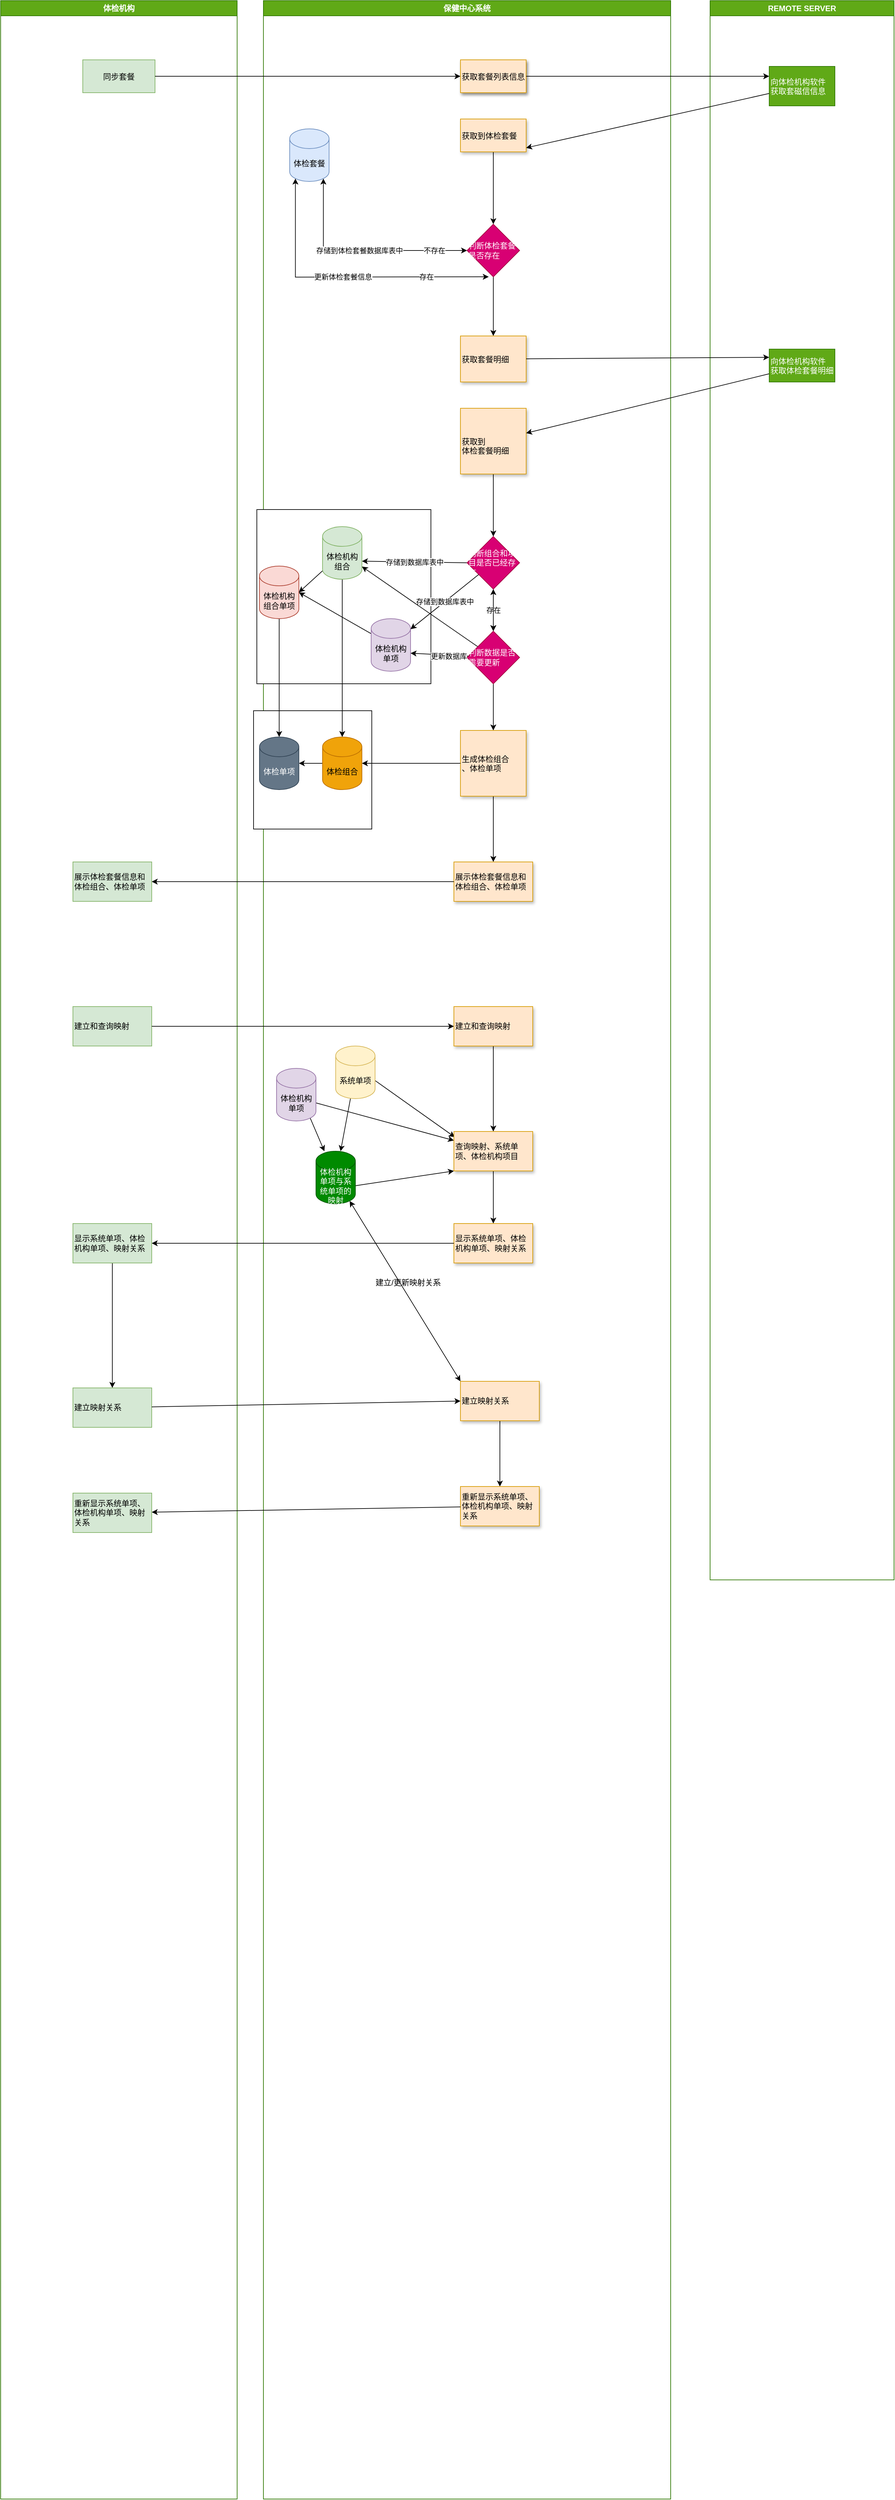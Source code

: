 <mxfile version="14.8.5" type="github">
  <diagram id="I1acQup80pIm7hhBkFKN" name="Page-1">
    <mxGraphModel dx="-42" dy="485" grid="1" gridSize="10" guides="1" tooltips="1" connect="1" arrows="1" fold="1" page="1" pageScale="1" pageWidth="827" pageHeight="1169" math="0" shadow="0">
      <root>
        <mxCell id="0" />
        <mxCell id="1" parent="0" />
        <mxCell id="JNjtPGQv4dUMdPtZdE4I-110" value="保健中心系统" style="swimlane;whiteSpace=wrap;fillColor=#60a917;strokeColor=#2D7600;fontColor=#ffffff;" parent="1" vertex="1">
          <mxGeometry x="1490" y="130" width="620" height="3800" as="geometry" />
        </mxCell>
        <mxCell id="TA7IZTzMVxlUGsbhdg7N-36" value="" style="whiteSpace=wrap;html=1;aspect=fixed;" vertex="1" parent="JNjtPGQv4dUMdPtZdE4I-110">
          <mxGeometry x="-15" y="1080" width="180" height="180" as="geometry" />
        </mxCell>
        <mxCell id="JNjtPGQv4dUMdPtZdE4I-171" value="" style="whiteSpace=wrap;html=1;aspect=fixed;align=left;" parent="JNjtPGQv4dUMdPtZdE4I-110" vertex="1">
          <mxGeometry x="-10" y="774" width="265" height="265" as="geometry" />
        </mxCell>
        <mxCell id="JNjtPGQv4dUMdPtZdE4I-147" style="rounded=0;orthogonalLoop=1;jettySize=auto;html=1;entryX=1;entryY=0.5;entryDx=0;entryDy=0;entryPerimeter=0;" parent="JNjtPGQv4dUMdPtZdE4I-110" source="JNjtPGQv4dUMdPtZdE4I-115" target="JNjtPGQv4dUMdPtZdE4I-117" edge="1">
          <mxGeometry relative="1" as="geometry" />
        </mxCell>
        <mxCell id="JNjtPGQv4dUMdPtZdE4I-115" value="体检机构单项" style="shape=cylinder3;whiteSpace=wrap;html=1;boundedLbl=1;backgroundOutline=1;size=15;fillColor=#e1d5e7;strokeColor=#9673a6;" parent="JNjtPGQv4dUMdPtZdE4I-110" vertex="1">
          <mxGeometry x="164" y="940" width="60" height="80" as="geometry" />
        </mxCell>
        <mxCell id="TA7IZTzMVxlUGsbhdg7N-8" style="rounded=0;orthogonalLoop=1;jettySize=auto;html=1;exitX=0.5;exitY=1;exitDx=0;exitDy=0;exitPerimeter=0;startArrow=none;startFill=0;" edge="1" parent="JNjtPGQv4dUMdPtZdE4I-110" source="JNjtPGQv4dUMdPtZdE4I-117" target="TA7IZTzMVxlUGsbhdg7N-6">
          <mxGeometry relative="1" as="geometry" />
        </mxCell>
        <mxCell id="JNjtPGQv4dUMdPtZdE4I-117" value="体检机构组合单项" style="shape=cylinder3;whiteSpace=wrap;html=1;boundedLbl=1;backgroundOutline=1;size=15;fillColor=#fad9d5;strokeColor=#ae4132;" parent="JNjtPGQv4dUMdPtZdE4I-110" vertex="1">
          <mxGeometry x="-6" y="860" width="60" height="80" as="geometry" />
        </mxCell>
        <mxCell id="JNjtPGQv4dUMdPtZdE4I-146" style="rounded=0;orthogonalLoop=1;jettySize=auto;html=1;entryX=1;entryY=0.5;entryDx=0;entryDy=0;entryPerimeter=0;" parent="JNjtPGQv4dUMdPtZdE4I-110" source="JNjtPGQv4dUMdPtZdE4I-116" target="JNjtPGQv4dUMdPtZdE4I-117" edge="1">
          <mxGeometry relative="1" as="geometry" />
        </mxCell>
        <mxCell id="TA7IZTzMVxlUGsbhdg7N-7" style="edgeStyle=orthogonalEdgeStyle;rounded=0;orthogonalLoop=1;jettySize=auto;html=1;exitX=0.5;exitY=1;exitDx=0;exitDy=0;exitPerimeter=0;entryX=0.5;entryY=0;entryDx=0;entryDy=0;entryPerimeter=0;startArrow=none;startFill=0;" edge="1" parent="JNjtPGQv4dUMdPtZdE4I-110" source="JNjtPGQv4dUMdPtZdE4I-116" target="TA7IZTzMVxlUGsbhdg7N-5">
          <mxGeometry relative="1" as="geometry" />
        </mxCell>
        <mxCell id="JNjtPGQv4dUMdPtZdE4I-116" value="体检机构组合" style="shape=cylinder3;whiteSpace=wrap;html=1;boundedLbl=1;backgroundOutline=1;size=15;fillColor=#d5e8d4;strokeColor=#82b366;" parent="JNjtPGQv4dUMdPtZdE4I-110" vertex="1">
          <mxGeometry x="90" y="800" width="60" height="80" as="geometry" />
        </mxCell>
        <mxCell id="JNjtPGQv4dUMdPtZdE4I-129" value="获取套餐列表信息" style="fillColor=#647687;strokeColor=#314354;fontColor=#ffffff;shadow=1;" parent="JNjtPGQv4dUMdPtZdE4I-110" vertex="1">
          <mxGeometry x="300" y="90" width="100" height="50" as="geometry" />
        </mxCell>
        <mxCell id="JNjtPGQv4dUMdPtZdE4I-135" value="存储到体检套餐数据库表中" style="edgeStyle=orthogonalEdgeStyle;rounded=0;orthogonalLoop=1;jettySize=auto;html=1;exitX=0;exitY=0.5;exitDx=0;exitDy=0;entryX=0.855;entryY=1;entryDx=0;entryDy=-4.35;entryPerimeter=0;startArrow=classic;startFill=1;" parent="JNjtPGQv4dUMdPtZdE4I-110" source="JNjtPGQv4dUMdPtZdE4I-164" target="JNjtPGQv4dUMdPtZdE4I-136" edge="1">
          <mxGeometry relative="1" as="geometry">
            <mxPoint x="350" y="370" as="targetPoint" />
          </mxGeometry>
        </mxCell>
        <mxCell id="JNjtPGQv4dUMdPtZdE4I-166" value="不存在" style="edgeLabel;html=1;align=center;verticalAlign=middle;resizable=0;points=[];" parent="JNjtPGQv4dUMdPtZdE4I-135" vertex="1" connectable="0">
          <mxGeometry x="-0.695" relative="1" as="geometry">
            <mxPoint as="offset" />
          </mxGeometry>
        </mxCell>
        <mxCell id="JNjtPGQv4dUMdPtZdE4I-136" value="体检套餐" style="shape=cylinder3;whiteSpace=wrap;html=1;boundedLbl=1;backgroundOutline=1;size=15;fillColor=#dae8fc;strokeColor=#6c8ebf;" parent="JNjtPGQv4dUMdPtZdE4I-110" vertex="1">
          <mxGeometry x="40" y="195" width="60" height="80" as="geometry" />
        </mxCell>
        <mxCell id="JNjtPGQv4dUMdPtZdE4I-137" value="获取套餐明细" style="fillColor=#FFFFC0;strokeColor=#FF0000;align=left;" parent="JNjtPGQv4dUMdPtZdE4I-110" vertex="1">
          <mxGeometry x="300" y="510" width="100" height="70" as="geometry" />
        </mxCell>
        <mxCell id="JNjtPGQv4dUMdPtZdE4I-149" value="" style="edgeStyle=orthogonalEdgeStyle;rounded=0;orthogonalLoop=1;jettySize=auto;html=1;" parent="JNjtPGQv4dUMdPtZdE4I-110" source="JNjtPGQv4dUMdPtZdE4I-141" target="JNjtPGQv4dUMdPtZdE4I-148" edge="1">
          <mxGeometry relative="1" as="geometry" />
        </mxCell>
        <mxCell id="JNjtPGQv4dUMdPtZdE4I-141" value="&#xa;获取到&#xa;体检套餐明细" style="fillColor=#FFFFC0;strokeColor=#FF0000;align=left;" parent="JNjtPGQv4dUMdPtZdE4I-110" vertex="1">
          <mxGeometry x="300" y="620" width="100" height="100" as="geometry" />
        </mxCell>
        <mxCell id="JNjtPGQv4dUMdPtZdE4I-145" value="存储到数据库表中" style="rounded=0;orthogonalLoop=1;jettySize=auto;html=1;exitX=0;exitY=0.5;exitDx=0;exitDy=0;entryX=1;entryY=0;entryDx=0;entryDy=52.5;entryPerimeter=0;" parent="JNjtPGQv4dUMdPtZdE4I-110" source="JNjtPGQv4dUMdPtZdE4I-148" target="JNjtPGQv4dUMdPtZdE4I-116" edge="1">
          <mxGeometry relative="1" as="geometry">
            <mxPoint x="300" y="740" as="sourcePoint" />
            <mxPoint x="100" y="740" as="targetPoint" />
          </mxGeometry>
        </mxCell>
        <mxCell id="JNjtPGQv4dUMdPtZdE4I-153" value="存在" style="edgeStyle=orthogonalEdgeStyle;rounded=0;orthogonalLoop=1;jettySize=auto;html=1;entryX=0.5;entryY=0;entryDx=0;entryDy=0;" parent="JNjtPGQv4dUMdPtZdE4I-110" source="JNjtPGQv4dUMdPtZdE4I-148" target="JNjtPGQv4dUMdPtZdE4I-170" edge="1">
          <mxGeometry relative="1" as="geometry" />
        </mxCell>
        <mxCell id="JNjtPGQv4dUMdPtZdE4I-197" value="" style="rounded=0;orthogonalLoop=1;jettySize=auto;html=1;startArrow=classic;startFill=1;endArrow=classic;endFill=1;" parent="JNjtPGQv4dUMdPtZdE4I-110" source="JNjtPGQv4dUMdPtZdE4I-148" target="JNjtPGQv4dUMdPtZdE4I-170" edge="1">
          <mxGeometry relative="1" as="geometry" />
        </mxCell>
        <mxCell id="TA7IZTzMVxlUGsbhdg7N-10" value="存储到数据库表中" style="rounded=0;orthogonalLoop=1;jettySize=auto;html=1;startArrow=none;startFill=0;" edge="1" parent="JNjtPGQv4dUMdPtZdE4I-110" source="JNjtPGQv4dUMdPtZdE4I-148" target="JNjtPGQv4dUMdPtZdE4I-115">
          <mxGeometry relative="1" as="geometry" />
        </mxCell>
        <mxCell id="JNjtPGQv4dUMdPtZdE4I-148" value="判断组合和项目是否已经存在" style="rhombus;whiteSpace=wrap;html=1;align=left;strokeColor=#A50040;fillColor=#d80073;fontColor=#ffffff;" parent="JNjtPGQv4dUMdPtZdE4I-110" vertex="1">
          <mxGeometry x="310" y="815" width="80" height="80" as="geometry" />
        </mxCell>
        <mxCell id="TA7IZTzMVxlUGsbhdg7N-20" style="edgeStyle=orthogonalEdgeStyle;rounded=0;orthogonalLoop=1;jettySize=auto;html=1;startArrow=none;startFill=0;" edge="1" parent="JNjtPGQv4dUMdPtZdE4I-110" source="JNjtPGQv4dUMdPtZdE4I-152" target="TA7IZTzMVxlUGsbhdg7N-19">
          <mxGeometry relative="1" as="geometry" />
        </mxCell>
        <mxCell id="JNjtPGQv4dUMdPtZdE4I-152" value="建立和查询映射" style="whiteSpace=wrap;html=1;align=left;strokeColor=#FF0000;fillColor=#FFFFC0;" parent="JNjtPGQv4dUMdPtZdE4I-110" vertex="1">
          <mxGeometry x="290" y="1530" width="120" height="60" as="geometry" />
        </mxCell>
        <mxCell id="JNjtPGQv4dUMdPtZdE4I-168" style="rounded=0;orthogonalLoop=1;jettySize=auto;html=1;entryX=0.5;entryY=0;entryDx=0;entryDy=0;startArrow=none;startFill=0;" parent="JNjtPGQv4dUMdPtZdE4I-110" source="JNjtPGQv4dUMdPtZdE4I-164" target="JNjtPGQv4dUMdPtZdE4I-137" edge="1">
          <mxGeometry relative="1" as="geometry" />
        </mxCell>
        <mxCell id="JNjtPGQv4dUMdPtZdE4I-192" value="更新体检套餐信息" style="edgeStyle=orthogonalEdgeStyle;rounded=0;orthogonalLoop=1;jettySize=auto;html=1;entryX=0.145;entryY=1;entryDx=0;entryDy=-4.35;entryPerimeter=0;startArrow=classic;startFill=1;" parent="JNjtPGQv4dUMdPtZdE4I-110" target="JNjtPGQv4dUMdPtZdE4I-136" edge="1">
          <mxGeometry relative="1" as="geometry">
            <mxPoint x="343" y="420" as="sourcePoint" />
          </mxGeometry>
        </mxCell>
        <mxCell id="JNjtPGQv4dUMdPtZdE4I-193" value="存在" style="edgeLabel;html=1;align=center;verticalAlign=middle;resizable=0;points=[];" parent="JNjtPGQv4dUMdPtZdE4I-192" vertex="1" connectable="0">
          <mxGeometry x="-0.573" relative="1" as="geometry">
            <mxPoint as="offset" />
          </mxGeometry>
        </mxCell>
        <mxCell id="JNjtPGQv4dUMdPtZdE4I-164" value="判断体检套餐是否存在" style="rhombus;whiteSpace=wrap;html=1;align=left;strokeColor=#A50040;fillColor=#d80073;fontColor=#ffffff;" parent="JNjtPGQv4dUMdPtZdE4I-110" vertex="1">
          <mxGeometry x="310" y="340" width="80" height="80" as="geometry" />
        </mxCell>
        <mxCell id="JNjtPGQv4dUMdPtZdE4I-174" style="rounded=0;orthogonalLoop=1;jettySize=auto;html=1;exitX=0.5;exitY=1;exitDx=0;exitDy=0;startArrow=none;startFill=0;" parent="JNjtPGQv4dUMdPtZdE4I-110" source="JNjtPGQv4dUMdPtZdE4I-170" edge="1">
          <mxGeometry relative="1" as="geometry">
            <mxPoint x="350" y="1110" as="targetPoint" />
          </mxGeometry>
        </mxCell>
        <mxCell id="TA7IZTzMVxlUGsbhdg7N-49" style="edgeStyle=none;rounded=0;orthogonalLoop=1;jettySize=auto;html=1;startArrow=none;startFill=0;" edge="1" parent="JNjtPGQv4dUMdPtZdE4I-110" source="JNjtPGQv4dUMdPtZdE4I-170" target="JNjtPGQv4dUMdPtZdE4I-116">
          <mxGeometry relative="1" as="geometry" />
        </mxCell>
        <mxCell id="JNjtPGQv4dUMdPtZdE4I-170" value="判断数据是否需要更新" style="rhombus;whiteSpace=wrap;html=1;align=left;strokeColor=#A50040;fillColor=#d80073;fontColor=#ffffff;" parent="JNjtPGQv4dUMdPtZdE4I-110" vertex="1">
          <mxGeometry x="310" y="959" width="80" height="80" as="geometry" />
        </mxCell>
        <mxCell id="TA7IZTzMVxlUGsbhdg7N-28" style="edgeStyle=none;rounded=0;orthogonalLoop=1;jettySize=auto;html=1;exitX=0;exitY=0;exitDx=0;exitDy=0;entryX=0.855;entryY=1;entryDx=0;entryDy=-4.35;entryPerimeter=0;startArrow=classic;startFill=1;" edge="1" parent="JNjtPGQv4dUMdPtZdE4I-110" source="JNjtPGQv4dUMdPtZdE4I-178" target="JNjtPGQv4dUMdPtZdE4I-181">
          <mxGeometry relative="1" as="geometry" />
        </mxCell>
        <mxCell id="JNjtPGQv4dUMdPtZdE4I-178" value="建立映射关系" style="whiteSpace=wrap;html=1;align=left;strokeColor=#FF0000;fillColor=#FFFFC0;" parent="JNjtPGQv4dUMdPtZdE4I-110" vertex="1">
          <mxGeometry x="300" y="2100" width="120" height="60" as="geometry" />
        </mxCell>
        <mxCell id="TA7IZTzMVxlUGsbhdg7N-25" style="rounded=0;orthogonalLoop=1;jettySize=auto;html=1;exitX=1;exitY=0;exitDx=0;exitDy=52.5;exitPerimeter=0;entryX=0;entryY=1;entryDx=0;entryDy=0;startArrow=none;startFill=0;" edge="1" parent="JNjtPGQv4dUMdPtZdE4I-110" source="JNjtPGQv4dUMdPtZdE4I-181" target="TA7IZTzMVxlUGsbhdg7N-19">
          <mxGeometry relative="1" as="geometry" />
        </mxCell>
        <mxCell id="JNjtPGQv4dUMdPtZdE4I-181" value="体检机构单项与系统单项的映射" style="shape=cylinder3;whiteSpace=wrap;html=1;boundedLbl=1;backgroundOutline=1;size=15;fillColor=#008a00;strokeColor=#005700;fontColor=#ffffff;" parent="JNjtPGQv4dUMdPtZdE4I-110" vertex="1">
          <mxGeometry x="80" y="1750" width="60" height="80" as="geometry" />
        </mxCell>
        <mxCell id="JNjtPGQv4dUMdPtZdE4I-188" style="edgeStyle=orthogonalEdgeStyle;rounded=0;orthogonalLoop=1;jettySize=auto;html=1;startArrow=none;startFill=0;exitX=0.5;exitY=1;exitDx=0;exitDy=0;" parent="JNjtPGQv4dUMdPtZdE4I-110" source="JNjtPGQv4dUMdPtZdE4I-178" edge="1">
          <mxGeometry relative="1" as="geometry">
            <mxPoint x="360" y="2260" as="targetPoint" />
            <mxPoint x="290" y="2294" as="sourcePoint" />
          </mxGeometry>
        </mxCell>
        <mxCell id="JNjtPGQv4dUMdPtZdE4I-172" style="rounded=0;orthogonalLoop=1;jettySize=auto;html=1;entryX=1;entryY=0;entryDx=0;entryDy=52.5;startArrow=none;startFill=0;entryPerimeter=0;" parent="JNjtPGQv4dUMdPtZdE4I-110" source="JNjtPGQv4dUMdPtZdE4I-170" target="JNjtPGQv4dUMdPtZdE4I-115" edge="1">
          <mxGeometry relative="1" as="geometry" />
        </mxCell>
        <mxCell id="JNjtPGQv4dUMdPtZdE4I-173" value="更新数据库" style="edgeLabel;html=1;align=center;verticalAlign=middle;resizable=0;points=[];" parent="JNjtPGQv4dUMdPtZdE4I-172" vertex="1" connectable="0">
          <mxGeometry x="-0.303" y="1" relative="1" as="geometry">
            <mxPoint as="offset" />
          </mxGeometry>
        </mxCell>
        <mxCell id="TA7IZTzMVxlUGsbhdg7N-13" value="" style="edgeStyle=orthogonalEdgeStyle;rounded=0;orthogonalLoop=1;jettySize=auto;html=1;startArrow=none;startFill=0;" edge="1" parent="JNjtPGQv4dUMdPtZdE4I-110" source="TA7IZTzMVxlUGsbhdg7N-3" target="TA7IZTzMVxlUGsbhdg7N-12">
          <mxGeometry relative="1" as="geometry" />
        </mxCell>
        <mxCell id="TA7IZTzMVxlUGsbhdg7N-3" value="生成体检组合&#xa;、体检单项" style="fillColor=#FFFFC0;strokeColor=#FF0000;align=left;" vertex="1" parent="JNjtPGQv4dUMdPtZdE4I-110">
          <mxGeometry x="300" y="1110" width="100" height="100" as="geometry" />
        </mxCell>
        <mxCell id="TA7IZTzMVxlUGsbhdg7N-9" style="edgeStyle=orthogonalEdgeStyle;rounded=0;orthogonalLoop=1;jettySize=auto;html=1;startArrow=none;startFill=0;" edge="1" parent="JNjtPGQv4dUMdPtZdE4I-110" source="TA7IZTzMVxlUGsbhdg7N-5" target="TA7IZTzMVxlUGsbhdg7N-6">
          <mxGeometry relative="1" as="geometry" />
        </mxCell>
        <mxCell id="TA7IZTzMVxlUGsbhdg7N-5" value="体检组合" style="shape=cylinder3;whiteSpace=wrap;html=1;boundedLbl=1;backgroundOutline=1;size=15;fillColor=#f0a30a;strokeColor=#BD7000;fontColor=#000000;" vertex="1" parent="JNjtPGQv4dUMdPtZdE4I-110">
          <mxGeometry x="90" y="1120" width="60" height="80" as="geometry" />
        </mxCell>
        <mxCell id="TA7IZTzMVxlUGsbhdg7N-6" value="体检单项" style="shape=cylinder3;whiteSpace=wrap;html=1;boundedLbl=1;backgroundOutline=1;size=15;fillColor=#647687;strokeColor=#314354;fontColor=#ffffff;" vertex="1" parent="JNjtPGQv4dUMdPtZdE4I-110">
          <mxGeometry x="-6" y="1120" width="60" height="80" as="geometry" />
        </mxCell>
        <mxCell id="TA7IZTzMVxlUGsbhdg7N-12" value="展示体检套餐信息和体检组合、体检单项" style="whiteSpace=wrap;html=1;align=left;strokeColor=#FF0000;fillColor=#FFFFC0;" vertex="1" parent="JNjtPGQv4dUMdPtZdE4I-110">
          <mxGeometry x="290" y="1310" width="120" height="60" as="geometry" />
        </mxCell>
        <mxCell id="TA7IZTzMVxlUGsbhdg7N-29" style="edgeStyle=none;rounded=0;orthogonalLoop=1;jettySize=auto;html=1;startArrow=none;startFill=0;" edge="1" parent="JNjtPGQv4dUMdPtZdE4I-110" source="TA7IZTzMVxlUGsbhdg7N-19" target="TA7IZTzMVxlUGsbhdg7N-26">
          <mxGeometry relative="1" as="geometry" />
        </mxCell>
        <mxCell id="TA7IZTzMVxlUGsbhdg7N-19" value="查询映射、系统单项、体检机构项目" style="whiteSpace=wrap;html=1;align=left;strokeColor=#FF0000;fillColor=#FFFFC0;" vertex="1" parent="JNjtPGQv4dUMdPtZdE4I-110">
          <mxGeometry x="290" y="1720" width="120" height="60" as="geometry" />
        </mxCell>
        <mxCell id="TA7IZTzMVxlUGsbhdg7N-24" style="rounded=0;orthogonalLoop=1;jettySize=auto;html=1;exitX=1;exitY=0;exitDx=0;exitDy=52.5;exitPerimeter=0;startArrow=none;startFill=0;" edge="1" parent="JNjtPGQv4dUMdPtZdE4I-110" source="TA7IZTzMVxlUGsbhdg7N-21" target="TA7IZTzMVxlUGsbhdg7N-19">
          <mxGeometry relative="1" as="geometry" />
        </mxCell>
        <mxCell id="TA7IZTzMVxlUGsbhdg7N-35" style="edgeStyle=none;rounded=0;orthogonalLoop=1;jettySize=auto;html=1;exitX=0.855;exitY=1;exitDx=0;exitDy=-4.35;exitPerimeter=0;startArrow=none;startFill=0;" edge="1" parent="JNjtPGQv4dUMdPtZdE4I-110" source="TA7IZTzMVxlUGsbhdg7N-21" target="JNjtPGQv4dUMdPtZdE4I-181">
          <mxGeometry relative="1" as="geometry" />
        </mxCell>
        <mxCell id="TA7IZTzMVxlUGsbhdg7N-21" value="体检机构单项" style="shape=cylinder3;whiteSpace=wrap;html=1;boundedLbl=1;backgroundOutline=1;size=15;fillColor=#e1d5e7;strokeColor=#9673a6;" vertex="1" parent="JNjtPGQv4dUMdPtZdE4I-110">
          <mxGeometry x="20" y="1624" width="60" height="80" as="geometry" />
        </mxCell>
        <mxCell id="TA7IZTzMVxlUGsbhdg7N-23" style="rounded=0;orthogonalLoop=1;jettySize=auto;html=1;exitX=1;exitY=0;exitDx=0;exitDy=52.5;exitPerimeter=0;entryX=0.011;entryY=0.142;entryDx=0;entryDy=0;entryPerimeter=0;startArrow=none;startFill=0;" edge="1" parent="JNjtPGQv4dUMdPtZdE4I-110" source="TA7IZTzMVxlUGsbhdg7N-22" target="TA7IZTzMVxlUGsbhdg7N-19">
          <mxGeometry relative="1" as="geometry" />
        </mxCell>
        <mxCell id="TA7IZTzMVxlUGsbhdg7N-34" style="edgeStyle=none;rounded=0;orthogonalLoop=1;jettySize=auto;html=1;startArrow=none;startFill=0;" edge="1" parent="JNjtPGQv4dUMdPtZdE4I-110" source="TA7IZTzMVxlUGsbhdg7N-22" target="JNjtPGQv4dUMdPtZdE4I-181">
          <mxGeometry relative="1" as="geometry" />
        </mxCell>
        <mxCell id="TA7IZTzMVxlUGsbhdg7N-22" value="系统单项" style="shape=cylinder3;whiteSpace=wrap;html=1;boundedLbl=1;backgroundOutline=1;size=15;fillColor=#fff2cc;strokeColor=#d6b656;" vertex="1" parent="JNjtPGQv4dUMdPtZdE4I-110">
          <mxGeometry x="110" y="1590" width="60" height="80" as="geometry" />
        </mxCell>
        <mxCell id="TA7IZTzMVxlUGsbhdg7N-26" value="显示系统单项、体检机构单项、映射关系" style="whiteSpace=wrap;html=1;align=left;strokeColor=#FF0000;fillColor=#FFFFC0;" vertex="1" parent="JNjtPGQv4dUMdPtZdE4I-110">
          <mxGeometry x="290" y="1860" width="120" height="60" as="geometry" />
        </mxCell>
        <mxCell id="TA7IZTzMVxlUGsbhdg7N-30" value="重新显示系统单项、体检机构单项、映射关系" style="whiteSpace=wrap;html=1;align=left;strokeColor=#d79b00;fillColor=#ffe6cc;shadow=1;" vertex="1" parent="JNjtPGQv4dUMdPtZdE4I-110">
          <mxGeometry x="300" y="2260" width="120" height="60" as="geometry" />
        </mxCell>
        <mxCell id="TA7IZTzMVxlUGsbhdg7N-37" value="获取套餐列表信息" style="fillColor=#ffe6cc;strokeColor=#d79b00;shadow=1;" vertex="1" parent="JNjtPGQv4dUMdPtZdE4I-110">
          <mxGeometry x="300" y="90" width="100" height="50" as="geometry" />
        </mxCell>
        <mxCell id="TA7IZTzMVxlUGsbhdg7N-47" style="edgeStyle=none;rounded=0;orthogonalLoop=1;jettySize=auto;html=1;entryX=0.5;entryY=0;entryDx=0;entryDy=0;startArrow=none;startFill=0;" edge="1" parent="JNjtPGQv4dUMdPtZdE4I-110" source="TA7IZTzMVxlUGsbhdg7N-38" target="JNjtPGQv4dUMdPtZdE4I-164">
          <mxGeometry relative="1" as="geometry" />
        </mxCell>
        <mxCell id="TA7IZTzMVxlUGsbhdg7N-38" value="获取到体检套餐" style="fillColor=#ffe6cc;strokeColor=#d79b00;align=left;shadow=1;" vertex="1" parent="JNjtPGQv4dUMdPtZdE4I-110">
          <mxGeometry x="300" y="180" width="100" height="50" as="geometry" />
        </mxCell>
        <mxCell id="TA7IZTzMVxlUGsbhdg7N-39" value="获取套餐明细" style="fillColor=#ffe6cc;strokeColor=#d79b00;align=left;shadow=1;" vertex="1" parent="JNjtPGQv4dUMdPtZdE4I-110">
          <mxGeometry x="300" y="510" width="100" height="70" as="geometry" />
        </mxCell>
        <mxCell id="TA7IZTzMVxlUGsbhdg7N-40" value="&#xa;获取到&#xa;体检套餐明细" style="fillColor=#ffe6cc;strokeColor=#d79b00;align=left;shadow=1;" vertex="1" parent="JNjtPGQv4dUMdPtZdE4I-110">
          <mxGeometry x="300" y="620" width="100" height="100" as="geometry" />
        </mxCell>
        <mxCell id="TA7IZTzMVxlUGsbhdg7N-41" value="生成体检组合&#xa;、体检单项" style="fillColor=#ffe6cc;strokeColor=#d79b00;align=left;shadow=1;" vertex="1" parent="JNjtPGQv4dUMdPtZdE4I-110">
          <mxGeometry x="300" y="1110" width="100" height="100" as="geometry" />
        </mxCell>
        <mxCell id="TA7IZTzMVxlUGsbhdg7N-42" value="展示体检套餐信息和体检组合、体检单项" style="whiteSpace=wrap;html=1;align=left;strokeColor=#d79b00;fillColor=#ffe6cc;shadow=1;" vertex="1" parent="JNjtPGQv4dUMdPtZdE4I-110">
          <mxGeometry x="290" y="1310" width="120" height="60" as="geometry" />
        </mxCell>
        <mxCell id="TA7IZTzMVxlUGsbhdg7N-43" value="建立和查询映射" style="whiteSpace=wrap;html=1;align=left;strokeColor=#d79b00;fillColor=#ffe6cc;shadow=1;" vertex="1" parent="JNjtPGQv4dUMdPtZdE4I-110">
          <mxGeometry x="290" y="1530" width="120" height="60" as="geometry" />
        </mxCell>
        <mxCell id="TA7IZTzMVxlUGsbhdg7N-44" value="查询映射、系统单项、体检机构项目" style="whiteSpace=wrap;html=1;align=left;strokeColor=#d79b00;fillColor=#ffe6cc;shadow=1;" vertex="1" parent="JNjtPGQv4dUMdPtZdE4I-110">
          <mxGeometry x="290" y="1720" width="120" height="60" as="geometry" />
        </mxCell>
        <mxCell id="TA7IZTzMVxlUGsbhdg7N-45" value="显示系统单项、体检机构单项、映射关系" style="whiteSpace=wrap;html=1;align=left;strokeColor=#d79b00;fillColor=#ffe6cc;shadow=1;" vertex="1" parent="JNjtPGQv4dUMdPtZdE4I-110">
          <mxGeometry x="290" y="1860" width="120" height="60" as="geometry" />
        </mxCell>
        <mxCell id="TA7IZTzMVxlUGsbhdg7N-46" value="建立映射关系" style="whiteSpace=wrap;html=1;align=left;strokeColor=#d79b00;fillColor=#ffe6cc;shadow=1;" vertex="1" parent="JNjtPGQv4dUMdPtZdE4I-110">
          <mxGeometry x="300" y="2100" width="120" height="60" as="geometry" />
        </mxCell>
        <mxCell id="JNjtPGQv4dUMdPtZdE4I-124" value="体检机构" style="swimlane;whiteSpace=wrap;fillColor=#60a917;strokeColor=#2D7600;fontColor=#ffffff;" parent="1" vertex="1">
          <mxGeometry x="1090" y="130" width="360" height="3800" as="geometry" />
        </mxCell>
        <mxCell id="JNjtPGQv4dUMdPtZdE4I-128" value="同步套餐" style="fillColor=#d5e8d4;strokeColor=#82b366;" parent="JNjtPGQv4dUMdPtZdE4I-124" vertex="1">
          <mxGeometry x="125" y="90" width="110" height="50" as="geometry" />
        </mxCell>
        <mxCell id="JNjtPGQv4dUMdPtZdE4I-175" style="edgeStyle=orthogonalEdgeStyle;rounded=0;orthogonalLoop=1;jettySize=auto;html=1;exitX=0.5;exitY=1;exitDx=0;exitDy=0;entryX=0.5;entryY=0;entryDx=0;entryDy=0;startArrow=none;startFill=0;" parent="JNjtPGQv4dUMdPtZdE4I-124" source="JNjtPGQv4dUMdPtZdE4I-154" target="JNjtPGQv4dUMdPtZdE4I-157" edge="1">
          <mxGeometry relative="1" as="geometry" />
        </mxCell>
        <mxCell id="JNjtPGQv4dUMdPtZdE4I-154" value="显示系统单项、体检机构单项、映射关系" style="whiteSpace=wrap;html=1;align=left;strokeColor=#82b366;fillColor=#d5e8d4;" parent="JNjtPGQv4dUMdPtZdE4I-124" vertex="1">
          <mxGeometry x="110" y="1860" width="120" height="60" as="geometry" />
        </mxCell>
        <mxCell id="JNjtPGQv4dUMdPtZdE4I-157" value="建立映射关系" style="whiteSpace=wrap;html=1;align=left;strokeColor=#82b366;fillColor=#d5e8d4;" parent="JNjtPGQv4dUMdPtZdE4I-124" vertex="1">
          <mxGeometry x="110" y="2110" width="120" height="60" as="geometry" />
        </mxCell>
        <mxCell id="TA7IZTzMVxlUGsbhdg7N-1" value="建立和查询映射" style="whiteSpace=wrap;html=1;align=left;strokeColor=#82b366;fillColor=#d5e8d4;" vertex="1" parent="JNjtPGQv4dUMdPtZdE4I-124">
          <mxGeometry x="110" y="1530" width="120" height="60" as="geometry" />
        </mxCell>
        <mxCell id="TA7IZTzMVxlUGsbhdg7N-15" value="展示体检套餐信息和体检组合、体检单项" style="whiteSpace=wrap;html=1;align=left;strokeColor=#82b366;fillColor=#d5e8d4;" vertex="1" parent="JNjtPGQv4dUMdPtZdE4I-124">
          <mxGeometry x="110" y="1310" width="120" height="60" as="geometry" />
        </mxCell>
        <mxCell id="TA7IZTzMVxlUGsbhdg7N-32" value="重新显示系统单项、体检机构单项、映射关系" style="whiteSpace=wrap;html=1;align=left;strokeColor=#82b366;fillColor=#d5e8d4;" vertex="1" parent="JNjtPGQv4dUMdPtZdE4I-124">
          <mxGeometry x="110" y="2270" width="120" height="60" as="geometry" />
        </mxCell>
        <mxCell id="JNjtPGQv4dUMdPtZdE4I-112" value="REMOTE SERVER" style="swimlane;whiteSpace=wrap;fillColor=#60a917;strokeColor=#2D7600;fontColor=#ffffff;" parent="1" vertex="1">
          <mxGeometry x="2170" y="130" width="280" height="2402" as="geometry" />
        </mxCell>
        <mxCell id="JNjtPGQv4dUMdPtZdE4I-130" value="向体检机构软件&#xa;获取套磁信信息" style="fillColor=#60a917;strokeColor=#2D7600;align=left;fontColor=#ffffff;" parent="JNjtPGQv4dUMdPtZdE4I-112" vertex="1">
          <mxGeometry x="90" y="100" width="100" height="60" as="geometry" />
        </mxCell>
        <mxCell id="JNjtPGQv4dUMdPtZdE4I-139" value="向体检机构软件&#xa;获取体检套餐明细" style="fillColor=#60a917;strokeColor=#2D7600;align=left;fontColor=#ffffff;" parent="JNjtPGQv4dUMdPtZdE4I-112" vertex="1">
          <mxGeometry x="90" y="530" width="100" height="50" as="geometry" />
        </mxCell>
        <mxCell id="JNjtPGQv4dUMdPtZdE4I-131" value="" style="rounded=0;orthogonalLoop=1;jettySize=auto;html=1;entryX=0;entryY=0.25;entryDx=0;entryDy=0;" parent="1" source="JNjtPGQv4dUMdPtZdE4I-129" target="JNjtPGQv4dUMdPtZdE4I-130" edge="1">
          <mxGeometry relative="1" as="geometry" />
        </mxCell>
        <mxCell id="JNjtPGQv4dUMdPtZdE4I-133" value="" style="rounded=0;orthogonalLoop=1;jettySize=auto;html=1;" parent="1" source="JNjtPGQv4dUMdPtZdE4I-130" edge="1">
          <mxGeometry relative="1" as="geometry">
            <mxPoint x="2360" y="400" as="sourcePoint" />
            <mxPoint x="1890" y="353.83" as="targetPoint" />
          </mxGeometry>
        </mxCell>
        <mxCell id="JNjtPGQv4dUMdPtZdE4I-140" value="" style="rounded=0;orthogonalLoop=1;jettySize=auto;html=1;entryX=0;entryY=0.25;entryDx=0;entryDy=0;" parent="1" source="JNjtPGQv4dUMdPtZdE4I-137" target="JNjtPGQv4dUMdPtZdE4I-139" edge="1">
          <mxGeometry relative="1" as="geometry" />
        </mxCell>
        <mxCell id="JNjtPGQv4dUMdPtZdE4I-142" value="" style="rounded=0;orthogonalLoop=1;jettySize=auto;html=1;exitX=0;exitY=0.75;exitDx=0;exitDy=0;" parent="1" source="JNjtPGQv4dUMdPtZdE4I-139" target="JNjtPGQv4dUMdPtZdE4I-141" edge="1">
          <mxGeometry relative="1" as="geometry" />
        </mxCell>
        <mxCell id="JNjtPGQv4dUMdPtZdE4I-177" style="rounded=0;orthogonalLoop=1;jettySize=auto;html=1;startArrow=none;startFill=0;entryX=0;entryY=0.5;entryDx=0;entryDy=0;" parent="1" source="JNjtPGQv4dUMdPtZdE4I-157" target="JNjtPGQv4dUMdPtZdE4I-178" edge="1">
          <mxGeometry relative="1" as="geometry">
            <mxPoint x="1640" y="2270" as="targetPoint" />
          </mxGeometry>
        </mxCell>
        <mxCell id="JNjtPGQv4dUMdPtZdE4I-202" style="rounded=0;orthogonalLoop=1;jettySize=auto;html=1;startArrow=none;startFill=0;endArrow=classic;endFill=1;" parent="1" source="JNjtPGQv4dUMdPtZdE4I-128" target="JNjtPGQv4dUMdPtZdE4I-129" edge="1">
          <mxGeometry relative="1" as="geometry" />
        </mxCell>
        <mxCell id="TA7IZTzMVxlUGsbhdg7N-4" style="edgeStyle=orthogonalEdgeStyle;rounded=0;orthogonalLoop=1;jettySize=auto;html=1;startArrow=none;startFill=0;" edge="1" parent="1" source="TA7IZTzMVxlUGsbhdg7N-3">
          <mxGeometry relative="1" as="geometry">
            <mxPoint x="1640" y="1290" as="targetPoint" />
          </mxGeometry>
        </mxCell>
        <mxCell id="TA7IZTzMVxlUGsbhdg7N-16" style="edgeStyle=orthogonalEdgeStyle;rounded=0;orthogonalLoop=1;jettySize=auto;html=1;entryX=1;entryY=0.5;entryDx=0;entryDy=0;startArrow=none;startFill=0;" edge="1" parent="1" source="TA7IZTzMVxlUGsbhdg7N-12" target="TA7IZTzMVxlUGsbhdg7N-15">
          <mxGeometry relative="1" as="geometry" />
        </mxCell>
        <mxCell id="TA7IZTzMVxlUGsbhdg7N-17" style="edgeStyle=orthogonalEdgeStyle;rounded=0;orthogonalLoop=1;jettySize=auto;html=1;startArrow=none;startFill=0;" edge="1" parent="1" source="TA7IZTzMVxlUGsbhdg7N-1" target="JNjtPGQv4dUMdPtZdE4I-152">
          <mxGeometry relative="1" as="geometry" />
        </mxCell>
        <mxCell id="TA7IZTzMVxlUGsbhdg7N-27" style="edgeStyle=none;rounded=0;orthogonalLoop=1;jettySize=auto;html=1;entryX=1;entryY=0.5;entryDx=0;entryDy=0;startArrow=none;startFill=0;" edge="1" parent="1" source="TA7IZTzMVxlUGsbhdg7N-26" target="JNjtPGQv4dUMdPtZdE4I-154">
          <mxGeometry relative="1" as="geometry" />
        </mxCell>
        <mxCell id="TA7IZTzMVxlUGsbhdg7N-31" style="edgeStyle=none;rounded=0;orthogonalLoop=1;jettySize=auto;html=1;startArrow=none;startFill=0;" edge="1" parent="1" source="TA7IZTzMVxlUGsbhdg7N-30" target="TA7IZTzMVxlUGsbhdg7N-32">
          <mxGeometry relative="1" as="geometry">
            <mxPoint x="1280" y="2410" as="targetPoint" />
          </mxGeometry>
        </mxCell>
        <mxCell id="TA7IZTzMVxlUGsbhdg7N-33" value="建立/更新映射关系" style="text;html=1;align=center;verticalAlign=middle;resizable=0;points=[];autosize=1;strokeColor=none;" vertex="1" parent="1">
          <mxGeometry x="1655" y="2070" width="110" height="20" as="geometry" />
        </mxCell>
      </root>
    </mxGraphModel>
  </diagram>
</mxfile>
